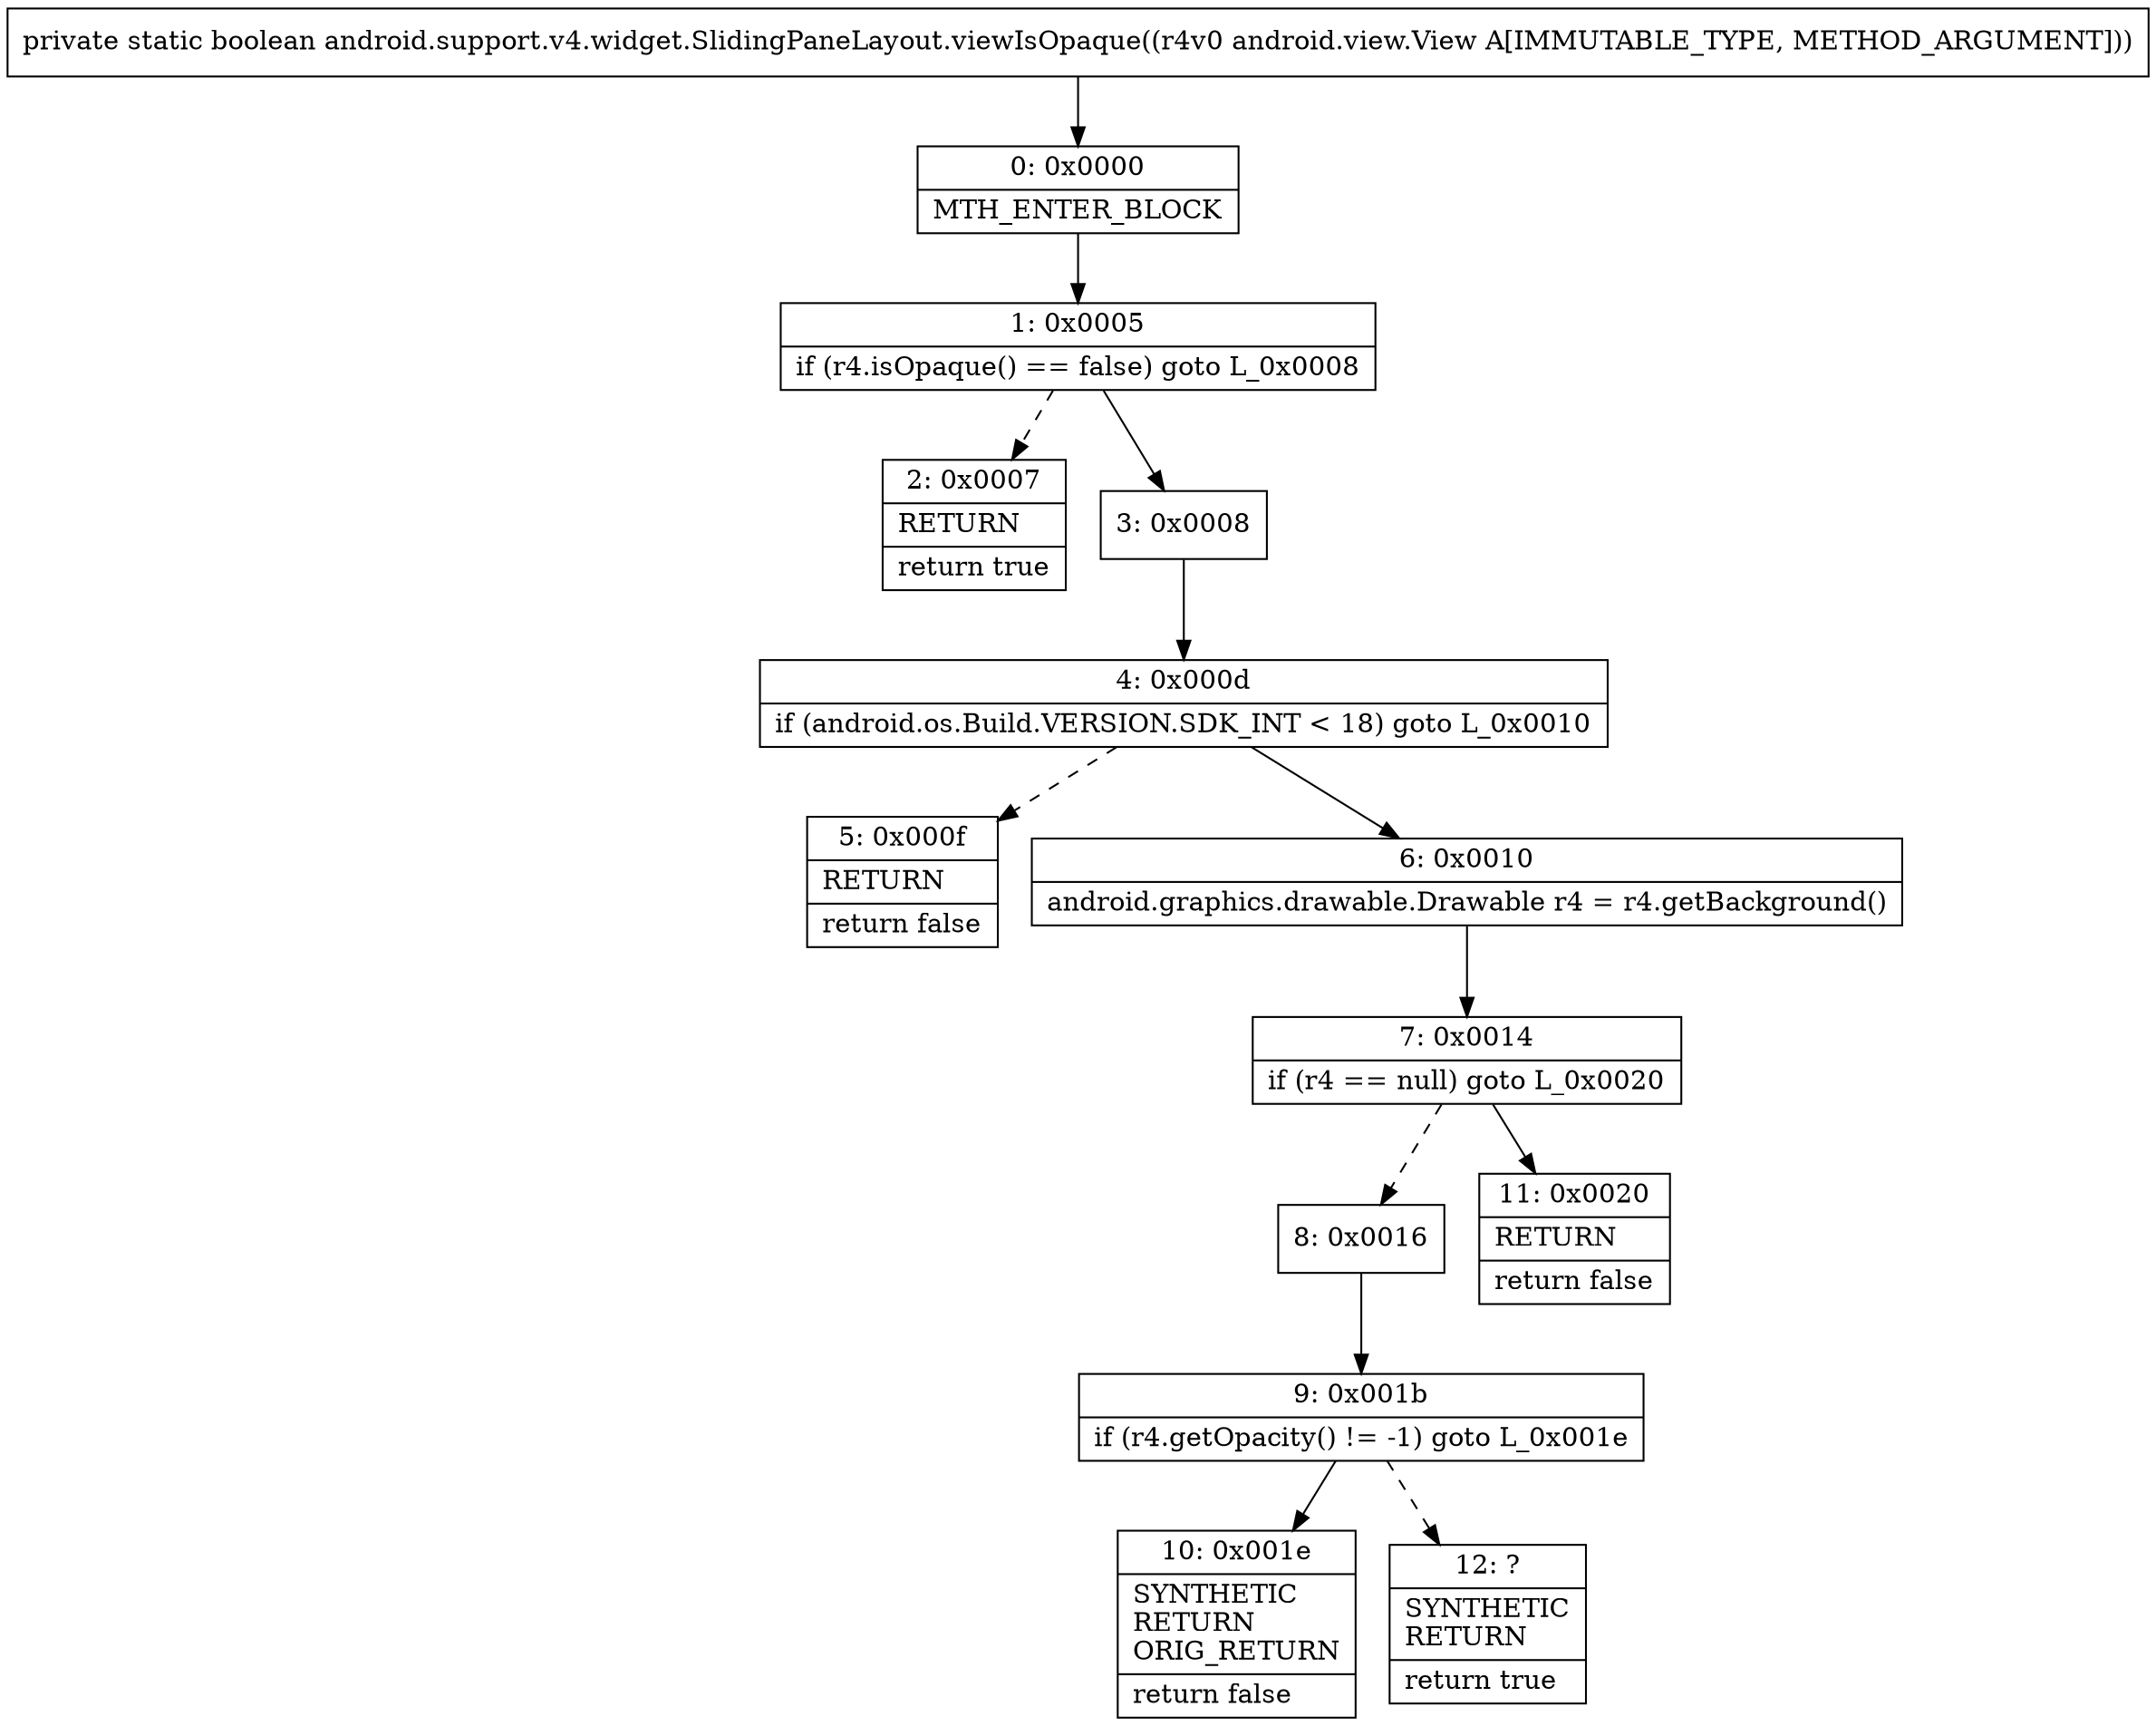 digraph "CFG forandroid.support.v4.widget.SlidingPaneLayout.viewIsOpaque(Landroid\/view\/View;)Z" {
Node_0 [shape=record,label="{0\:\ 0x0000|MTH_ENTER_BLOCK\l}"];
Node_1 [shape=record,label="{1\:\ 0x0005|if (r4.isOpaque() == false) goto L_0x0008\l}"];
Node_2 [shape=record,label="{2\:\ 0x0007|RETURN\l|return true\l}"];
Node_3 [shape=record,label="{3\:\ 0x0008}"];
Node_4 [shape=record,label="{4\:\ 0x000d|if (android.os.Build.VERSION.SDK_INT \< 18) goto L_0x0010\l}"];
Node_5 [shape=record,label="{5\:\ 0x000f|RETURN\l|return false\l}"];
Node_6 [shape=record,label="{6\:\ 0x0010|android.graphics.drawable.Drawable r4 = r4.getBackground()\l}"];
Node_7 [shape=record,label="{7\:\ 0x0014|if (r4 == null) goto L_0x0020\l}"];
Node_8 [shape=record,label="{8\:\ 0x0016}"];
Node_9 [shape=record,label="{9\:\ 0x001b|if (r4.getOpacity() != \-1) goto L_0x001e\l}"];
Node_10 [shape=record,label="{10\:\ 0x001e|SYNTHETIC\lRETURN\lORIG_RETURN\l|return false\l}"];
Node_11 [shape=record,label="{11\:\ 0x0020|RETURN\l|return false\l}"];
Node_12 [shape=record,label="{12\:\ ?|SYNTHETIC\lRETURN\l|return true\l}"];
MethodNode[shape=record,label="{private static boolean android.support.v4.widget.SlidingPaneLayout.viewIsOpaque((r4v0 android.view.View A[IMMUTABLE_TYPE, METHOD_ARGUMENT])) }"];
MethodNode -> Node_0;
Node_0 -> Node_1;
Node_1 -> Node_2[style=dashed];
Node_1 -> Node_3;
Node_3 -> Node_4;
Node_4 -> Node_5[style=dashed];
Node_4 -> Node_6;
Node_6 -> Node_7;
Node_7 -> Node_8[style=dashed];
Node_7 -> Node_11;
Node_8 -> Node_9;
Node_9 -> Node_10;
Node_9 -> Node_12[style=dashed];
}

